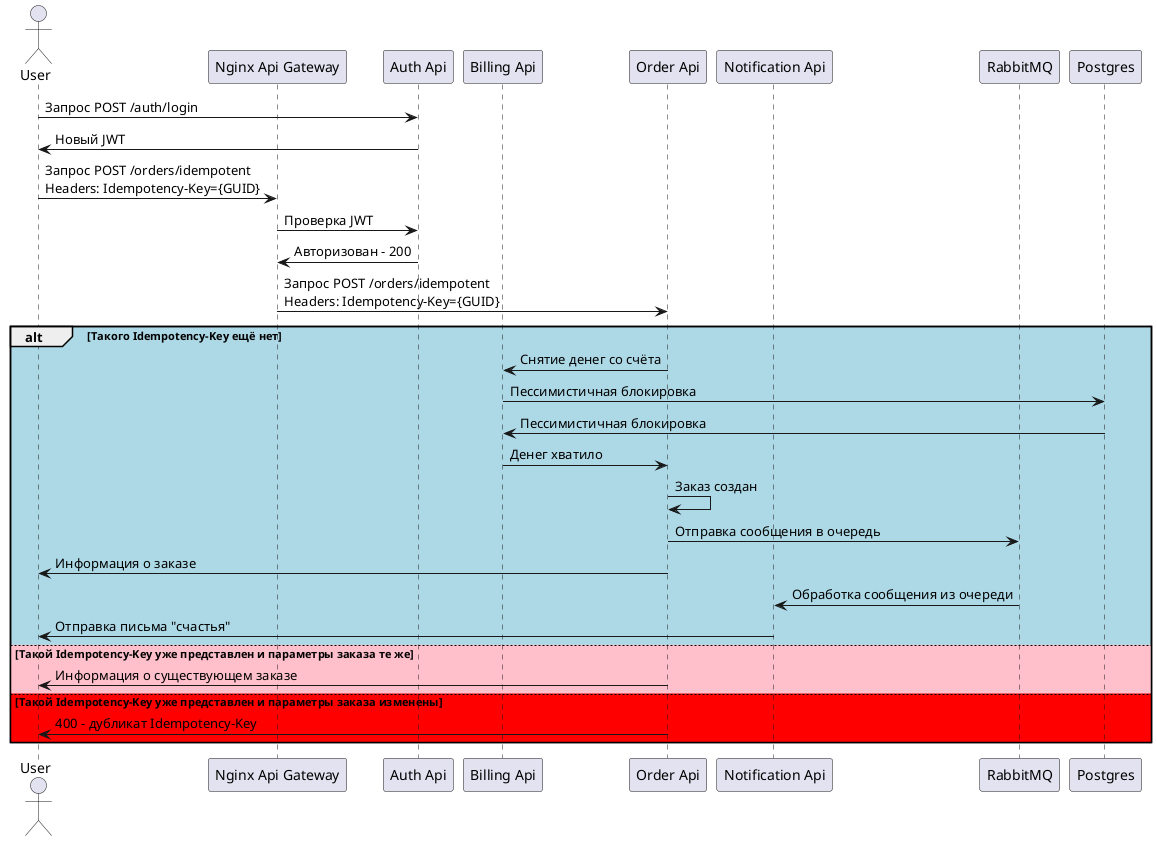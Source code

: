 ﻿@startuml
'https://plantuml.com/sequence-diagram

actor "User"
participant "Nginx Api Gateway"
participant "Auth Api"
participant "Billing Api"
participant "Order Api"
participant "Notification Api"
participant "RabbitMQ"
participant "Postgres"

"User" -> "Auth Api" : Запрос POST /auth/login
"Auth Api" -> "User" : Новый JWT

"User" -> "Nginx Api Gateway" : Запрос POST /orders/idempotent\nHeaders: Idempotency-Key={GUID}
"Nginx Api Gateway" -> "Auth Api" : Проверка JWT
"Auth Api" -> "Nginx Api Gateway" : Авторизован - 200
"Nginx Api Gateway" -> "Order Api" : Запрос POST /orders/idempotent\nHeaders: Idempotency-Key={GUID}

alt #LightBlue Такого Idempotency-Key ещё нет

"Order Api" -> "Billing Api" : Снятие денег со счёта
"Billing Api" -> "Postgres" : Пессимистичная блокировка
"Postgres" -> "Billing Api" : Пессимистичная блокировка
"Billing Api" -> "Order Api" : Денег хватило
"Order Api" -> "Order Api" : Заказ создан
"Order Api" -> "RabbitMQ" : Отправка сообщения в очередь
"Order Api" -> "User" : Информация о заказе
"RabbitMQ" -> "Notification Api" : Обработка сообщения из очереди
"Notification Api" -> "User" : Отправка письма "счастья"

else #Pink Такой Idempotency-Key уже представлен и параметры заказа те же

"Order Api" -> "User" : Информация о существующем заказе

else #Red Такой Idempotency-Key уже представлен и параметры заказа изменены

"Order Api" -> "User" : 400 - дубликат Idempotency-Key

end

@enduml